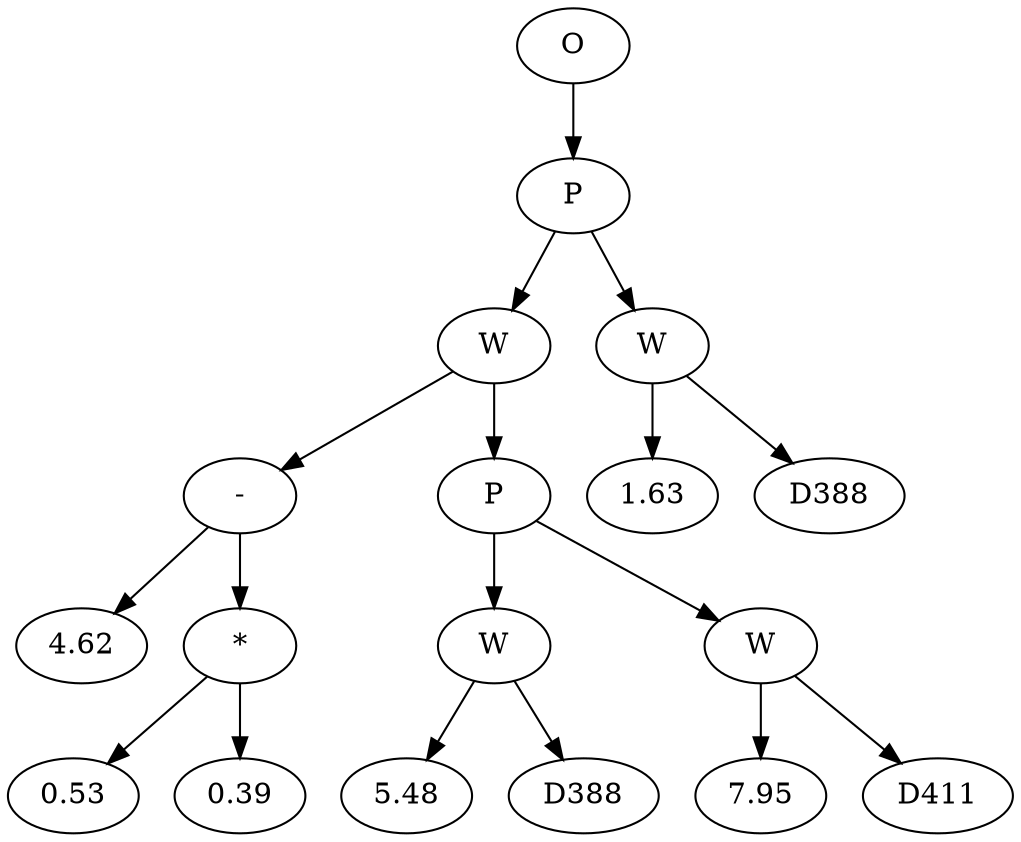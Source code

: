 // Tree
digraph {
	3045388 [label=O]
	3045389 [label=P]
	3045388 -> 3045389
	3045390 [label=W]
	3045389 -> 3045390
	3045391 [label="-"]
	3045390 -> 3045391
	3045392 [label=4.62]
	3045391 -> 3045392
	3045393 [label="*"]
	3045391 -> 3045393
	3045394 [label=0.53]
	3045393 -> 3045394
	3045395 [label=0.39]
	3045393 -> 3045395
	3045396 [label=P]
	3045390 -> 3045396
	3045397 [label=W]
	3045396 -> 3045397
	3045398 [label=5.48]
	3045397 -> 3045398
	3045399 [label=D388]
	3045397 -> 3045399
	3045400 [label=W]
	3045396 -> 3045400
	3045401 [label=7.95]
	3045400 -> 3045401
	3045402 [label=D411]
	3045400 -> 3045402
	3045403 [label=W]
	3045389 -> 3045403
	3045404 [label=1.63]
	3045403 -> 3045404
	3045405 [label=D388]
	3045403 -> 3045405
}
